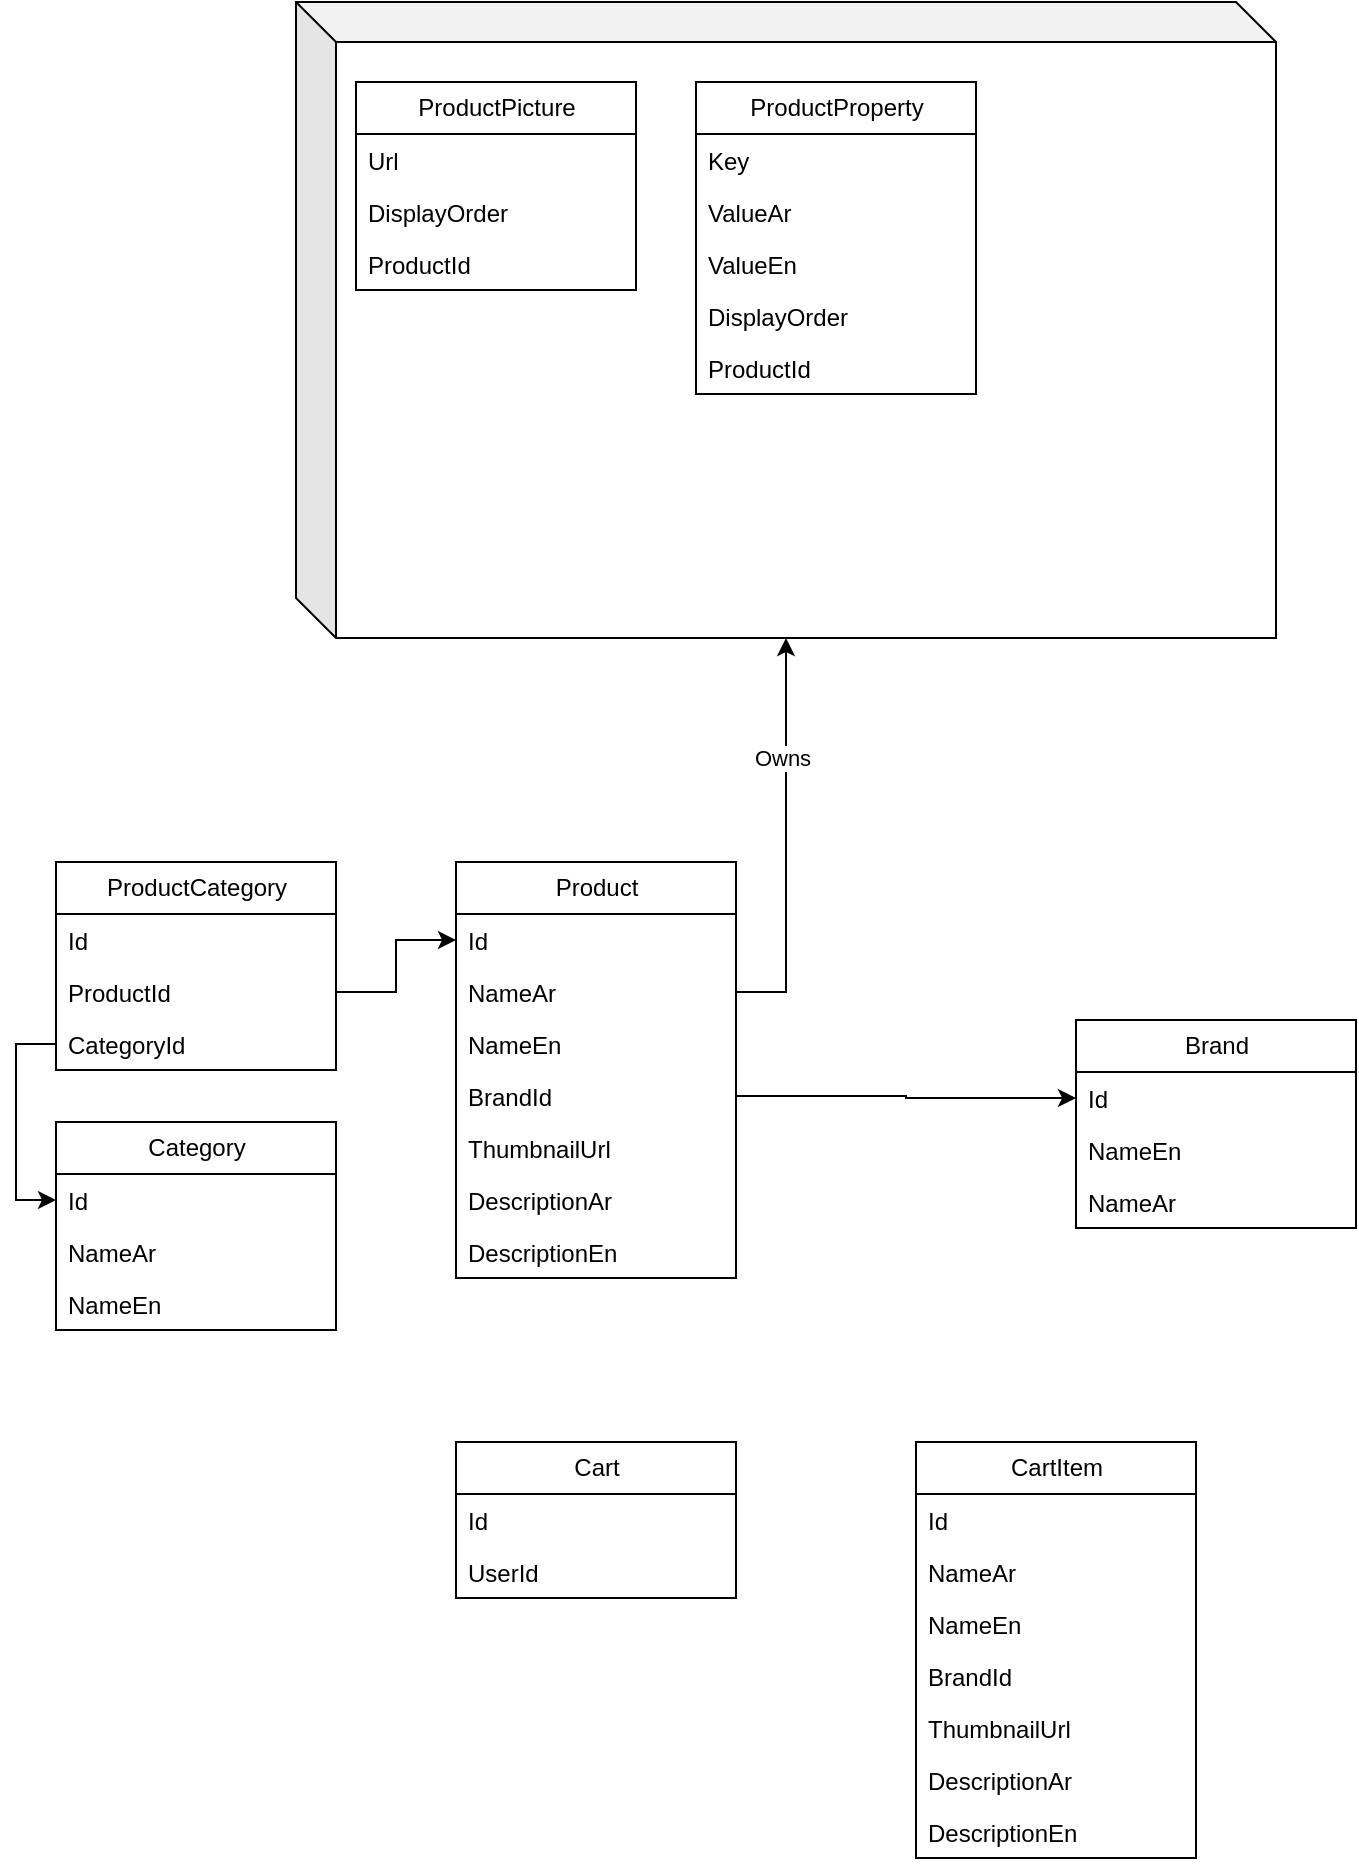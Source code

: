 <mxfile version="24.7.2" type="github">
  <diagram name="Page-1" id="OJgl6kYKMbb6SBd6CsTU">
    <mxGraphModel dx="2670" dy="1915" grid="1" gridSize="10" guides="1" tooltips="1" connect="1" arrows="1" fold="1" page="1" pageScale="1" pageWidth="827" pageHeight="1169" math="0" shadow="0">
      <root>
        <mxCell id="0" />
        <mxCell id="1" parent="0" />
        <mxCell id="BQkmmfGI75aOk0YrLwrf-47" value="" style="shape=cube;whiteSpace=wrap;html=1;boundedLbl=1;backgroundOutline=1;darkOpacity=0.05;darkOpacity2=0.1;" vertex="1" parent="1">
          <mxGeometry x="-630" y="-670" width="490" height="318" as="geometry" />
        </mxCell>
        <mxCell id="BQkmmfGI75aOk0YrLwrf-2" value="Product" style="swimlane;fontStyle=0;childLayout=stackLayout;horizontal=1;startSize=26;fillColor=none;horizontalStack=0;resizeParent=1;resizeParentMax=0;resizeLast=0;collapsible=1;marginBottom=0;html=1;" vertex="1" parent="1">
          <mxGeometry x="-550" y="-240" width="140" height="208" as="geometry" />
        </mxCell>
        <mxCell id="BQkmmfGI75aOk0YrLwrf-3" value="Id" style="text;strokeColor=none;fillColor=none;align=left;verticalAlign=top;spacingLeft=4;spacingRight=4;overflow=hidden;rotatable=0;points=[[0,0.5],[1,0.5]];portConstraint=eastwest;whiteSpace=wrap;html=1;" vertex="1" parent="BQkmmfGI75aOk0YrLwrf-2">
          <mxGeometry y="26" width="140" height="26" as="geometry" />
        </mxCell>
        <mxCell id="BQkmmfGI75aOk0YrLwrf-4" value="NameAr" style="text;strokeColor=none;fillColor=none;align=left;verticalAlign=top;spacingLeft=4;spacingRight=4;overflow=hidden;rotatable=0;points=[[0,0.5],[1,0.5]];portConstraint=eastwest;whiteSpace=wrap;html=1;" vertex="1" parent="BQkmmfGI75aOk0YrLwrf-2">
          <mxGeometry y="52" width="140" height="26" as="geometry" />
        </mxCell>
        <mxCell id="BQkmmfGI75aOk0YrLwrf-5" value="NameEn" style="text;strokeColor=none;fillColor=none;align=left;verticalAlign=top;spacingLeft=4;spacingRight=4;overflow=hidden;rotatable=0;points=[[0,0.5],[1,0.5]];portConstraint=eastwest;whiteSpace=wrap;html=1;" vertex="1" parent="BQkmmfGI75aOk0YrLwrf-2">
          <mxGeometry y="78" width="140" height="26" as="geometry" />
        </mxCell>
        <mxCell id="BQkmmfGI75aOk0YrLwrf-6" value="BrandId" style="text;strokeColor=none;fillColor=none;align=left;verticalAlign=top;spacingLeft=4;spacingRight=4;overflow=hidden;rotatable=0;points=[[0,0.5],[1,0.5]];portConstraint=eastwest;whiteSpace=wrap;html=1;" vertex="1" parent="BQkmmfGI75aOk0YrLwrf-2">
          <mxGeometry y="104" width="140" height="26" as="geometry" />
        </mxCell>
        <mxCell id="BQkmmfGI75aOk0YrLwrf-39" value="ThumbnailUrl" style="text;strokeColor=none;fillColor=none;align=left;verticalAlign=top;spacingLeft=4;spacingRight=4;overflow=hidden;rotatable=0;points=[[0,0.5],[1,0.5]];portConstraint=eastwest;whiteSpace=wrap;html=1;" vertex="1" parent="BQkmmfGI75aOk0YrLwrf-2">
          <mxGeometry y="130" width="140" height="26" as="geometry" />
        </mxCell>
        <mxCell id="BQkmmfGI75aOk0YrLwrf-50" value="DescriptionAr&lt;div&gt;&lt;br&gt;&lt;/div&gt;" style="text;strokeColor=none;fillColor=none;align=left;verticalAlign=top;spacingLeft=4;spacingRight=4;overflow=hidden;rotatable=0;points=[[0,0.5],[1,0.5]];portConstraint=eastwest;whiteSpace=wrap;html=1;" vertex="1" parent="BQkmmfGI75aOk0YrLwrf-2">
          <mxGeometry y="156" width="140" height="26" as="geometry" />
        </mxCell>
        <mxCell id="BQkmmfGI75aOk0YrLwrf-51" value="DescriptionEn&lt;div&gt;&lt;br&gt;&lt;/div&gt;" style="text;strokeColor=none;fillColor=none;align=left;verticalAlign=top;spacingLeft=4;spacingRight=4;overflow=hidden;rotatable=0;points=[[0,0.5],[1,0.5]];portConstraint=eastwest;whiteSpace=wrap;html=1;" vertex="1" parent="BQkmmfGI75aOk0YrLwrf-2">
          <mxGeometry y="182" width="140" height="26" as="geometry" />
        </mxCell>
        <mxCell id="BQkmmfGI75aOk0YrLwrf-9" value="Brand" style="swimlane;fontStyle=0;childLayout=stackLayout;horizontal=1;startSize=26;fillColor=none;horizontalStack=0;resizeParent=1;resizeParentMax=0;resizeLast=0;collapsible=1;marginBottom=0;html=1;" vertex="1" parent="1">
          <mxGeometry x="-240" y="-161" width="140" height="104" as="geometry" />
        </mxCell>
        <mxCell id="BQkmmfGI75aOk0YrLwrf-10" value="Id" style="text;strokeColor=none;fillColor=none;align=left;verticalAlign=top;spacingLeft=4;spacingRight=4;overflow=hidden;rotatable=0;points=[[0,0.5],[1,0.5]];portConstraint=eastwest;whiteSpace=wrap;html=1;" vertex="1" parent="BQkmmfGI75aOk0YrLwrf-9">
          <mxGeometry y="26" width="140" height="26" as="geometry" />
        </mxCell>
        <mxCell id="BQkmmfGI75aOk0YrLwrf-12" value="NameEn" style="text;strokeColor=none;fillColor=none;align=left;verticalAlign=top;spacingLeft=4;spacingRight=4;overflow=hidden;rotatable=0;points=[[0,0.5],[1,0.5]];portConstraint=eastwest;whiteSpace=wrap;html=1;" vertex="1" parent="BQkmmfGI75aOk0YrLwrf-9">
          <mxGeometry y="52" width="140" height="26" as="geometry" />
        </mxCell>
        <mxCell id="BQkmmfGI75aOk0YrLwrf-11" value="NameAr" style="text;strokeColor=none;fillColor=none;align=left;verticalAlign=top;spacingLeft=4;spacingRight=4;overflow=hidden;rotatable=0;points=[[0,0.5],[1,0.5]];portConstraint=eastwest;whiteSpace=wrap;html=1;" vertex="1" parent="BQkmmfGI75aOk0YrLwrf-9">
          <mxGeometry y="78" width="140" height="26" as="geometry" />
        </mxCell>
        <mxCell id="BQkmmfGI75aOk0YrLwrf-14" value="Category" style="swimlane;fontStyle=0;childLayout=stackLayout;horizontal=1;startSize=26;fillColor=none;horizontalStack=0;resizeParent=1;resizeParentMax=0;resizeLast=0;collapsible=1;marginBottom=0;html=1;" vertex="1" parent="1">
          <mxGeometry x="-750" y="-110" width="140" height="104" as="geometry" />
        </mxCell>
        <mxCell id="BQkmmfGI75aOk0YrLwrf-15" value="Id" style="text;strokeColor=none;fillColor=none;align=left;verticalAlign=top;spacingLeft=4;spacingRight=4;overflow=hidden;rotatable=0;points=[[0,0.5],[1,0.5]];portConstraint=eastwest;whiteSpace=wrap;html=1;" vertex="1" parent="BQkmmfGI75aOk0YrLwrf-14">
          <mxGeometry y="26" width="140" height="26" as="geometry" />
        </mxCell>
        <mxCell id="BQkmmfGI75aOk0YrLwrf-16" value="NameAr" style="text;strokeColor=none;fillColor=none;align=left;verticalAlign=top;spacingLeft=4;spacingRight=4;overflow=hidden;rotatable=0;points=[[0,0.5],[1,0.5]];portConstraint=eastwest;whiteSpace=wrap;html=1;" vertex="1" parent="BQkmmfGI75aOk0YrLwrf-14">
          <mxGeometry y="52" width="140" height="26" as="geometry" />
        </mxCell>
        <mxCell id="BQkmmfGI75aOk0YrLwrf-17" value="NameEn" style="text;strokeColor=none;fillColor=none;align=left;verticalAlign=top;spacingLeft=4;spacingRight=4;overflow=hidden;rotatable=0;points=[[0,0.5],[1,0.5]];portConstraint=eastwest;whiteSpace=wrap;html=1;" vertex="1" parent="BQkmmfGI75aOk0YrLwrf-14">
          <mxGeometry y="78" width="140" height="26" as="geometry" />
        </mxCell>
        <mxCell id="BQkmmfGI75aOk0YrLwrf-18" value="ProductCategory" style="swimlane;fontStyle=0;childLayout=stackLayout;horizontal=1;startSize=26;fillColor=none;horizontalStack=0;resizeParent=1;resizeParentMax=0;resizeLast=0;collapsible=1;marginBottom=0;html=1;" vertex="1" parent="1">
          <mxGeometry x="-750" y="-240" width="140" height="104" as="geometry" />
        </mxCell>
        <mxCell id="BQkmmfGI75aOk0YrLwrf-19" value="Id" style="text;strokeColor=none;fillColor=none;align=left;verticalAlign=top;spacingLeft=4;spacingRight=4;overflow=hidden;rotatable=0;points=[[0,0.5],[1,0.5]];portConstraint=eastwest;whiteSpace=wrap;html=1;" vertex="1" parent="BQkmmfGI75aOk0YrLwrf-18">
          <mxGeometry y="26" width="140" height="26" as="geometry" />
        </mxCell>
        <mxCell id="BQkmmfGI75aOk0YrLwrf-20" value="ProductId" style="text;strokeColor=none;fillColor=none;align=left;verticalAlign=top;spacingLeft=4;spacingRight=4;overflow=hidden;rotatable=0;points=[[0,0.5],[1,0.5]];portConstraint=eastwest;whiteSpace=wrap;html=1;" vertex="1" parent="BQkmmfGI75aOk0YrLwrf-18">
          <mxGeometry y="52" width="140" height="26" as="geometry" />
        </mxCell>
        <mxCell id="BQkmmfGI75aOk0YrLwrf-21" value="CategoryId" style="text;strokeColor=none;fillColor=none;align=left;verticalAlign=top;spacingLeft=4;spacingRight=4;overflow=hidden;rotatable=0;points=[[0,0.5],[1,0.5]];portConstraint=eastwest;whiteSpace=wrap;html=1;" vertex="1" parent="BQkmmfGI75aOk0YrLwrf-18">
          <mxGeometry y="78" width="140" height="26" as="geometry" />
        </mxCell>
        <mxCell id="BQkmmfGI75aOk0YrLwrf-23" style="edgeStyle=orthogonalEdgeStyle;rounded=0;orthogonalLoop=1;jettySize=auto;html=1;entryX=0;entryY=0.5;entryDx=0;entryDy=0;" edge="1" parent="1" source="BQkmmfGI75aOk0YrLwrf-21" target="BQkmmfGI75aOk0YrLwrf-15">
          <mxGeometry relative="1" as="geometry" />
        </mxCell>
        <mxCell id="BQkmmfGI75aOk0YrLwrf-29" value="ProductProperty" style="swimlane;fontStyle=0;childLayout=stackLayout;horizontal=1;startSize=26;fillColor=none;horizontalStack=0;resizeParent=1;resizeParentMax=0;resizeLast=0;collapsible=1;marginBottom=0;html=1;" vertex="1" parent="1">
          <mxGeometry x="-430" y="-630" width="140" height="156" as="geometry" />
        </mxCell>
        <mxCell id="BQkmmfGI75aOk0YrLwrf-31" value="Key" style="text;strokeColor=none;fillColor=none;align=left;verticalAlign=top;spacingLeft=4;spacingRight=4;overflow=hidden;rotatable=0;points=[[0,0.5],[1,0.5]];portConstraint=eastwest;whiteSpace=wrap;html=1;" vertex="1" parent="BQkmmfGI75aOk0YrLwrf-29">
          <mxGeometry y="26" width="140" height="26" as="geometry" />
        </mxCell>
        <mxCell id="BQkmmfGI75aOk0YrLwrf-32" value="ValueAr" style="text;strokeColor=none;fillColor=none;align=left;verticalAlign=top;spacingLeft=4;spacingRight=4;overflow=hidden;rotatable=0;points=[[0,0.5],[1,0.5]];portConstraint=eastwest;whiteSpace=wrap;html=1;" vertex="1" parent="BQkmmfGI75aOk0YrLwrf-29">
          <mxGeometry y="52" width="140" height="26" as="geometry" />
        </mxCell>
        <mxCell id="BQkmmfGI75aOk0YrLwrf-33" value="ValueEn" style="text;strokeColor=none;fillColor=none;align=left;verticalAlign=top;spacingLeft=4;spacingRight=4;overflow=hidden;rotatable=0;points=[[0,0.5],[1,0.5]];portConstraint=eastwest;whiteSpace=wrap;html=1;" vertex="1" parent="BQkmmfGI75aOk0YrLwrf-29">
          <mxGeometry y="78" width="140" height="26" as="geometry" />
        </mxCell>
        <mxCell id="BQkmmfGI75aOk0YrLwrf-35" value="DisplayOrder" style="text;strokeColor=none;fillColor=none;align=left;verticalAlign=top;spacingLeft=4;spacingRight=4;overflow=hidden;rotatable=0;points=[[0,0.5],[1,0.5]];portConstraint=eastwest;whiteSpace=wrap;html=1;" vertex="1" parent="BQkmmfGI75aOk0YrLwrf-29">
          <mxGeometry y="104" width="140" height="26" as="geometry" />
        </mxCell>
        <mxCell id="BQkmmfGI75aOk0YrLwrf-37" value="ProductId" style="text;strokeColor=none;fillColor=none;align=left;verticalAlign=top;spacingLeft=4;spacingRight=4;overflow=hidden;rotatable=0;points=[[0,0.5],[1,0.5]];portConstraint=eastwest;whiteSpace=wrap;html=1;" vertex="1" parent="BQkmmfGI75aOk0YrLwrf-29">
          <mxGeometry y="130" width="140" height="26" as="geometry" />
        </mxCell>
        <mxCell id="BQkmmfGI75aOk0YrLwrf-36" style="edgeStyle=orthogonalEdgeStyle;rounded=0;orthogonalLoop=1;jettySize=auto;html=1;entryX=0;entryY=0.5;entryDx=0;entryDy=0;" edge="1" parent="1" source="BQkmmfGI75aOk0YrLwrf-6" target="BQkmmfGI75aOk0YrLwrf-10">
          <mxGeometry relative="1" as="geometry" />
        </mxCell>
        <mxCell id="BQkmmfGI75aOk0YrLwrf-40" value="ProductPicture" style="swimlane;fontStyle=0;childLayout=stackLayout;horizontal=1;startSize=26;fillColor=none;horizontalStack=0;resizeParent=1;resizeParentMax=0;resizeLast=0;collapsible=1;marginBottom=0;html=1;" vertex="1" parent="1">
          <mxGeometry x="-600" y="-630" width="140" height="104" as="geometry" />
        </mxCell>
        <mxCell id="BQkmmfGI75aOk0YrLwrf-41" value="Url" style="text;strokeColor=none;fillColor=none;align=left;verticalAlign=top;spacingLeft=4;spacingRight=4;overflow=hidden;rotatable=0;points=[[0,0.5],[1,0.5]];portConstraint=eastwest;whiteSpace=wrap;html=1;" vertex="1" parent="BQkmmfGI75aOk0YrLwrf-40">
          <mxGeometry y="26" width="140" height="26" as="geometry" />
        </mxCell>
        <mxCell id="BQkmmfGI75aOk0YrLwrf-44" value="DisplayOrder" style="text;strokeColor=none;fillColor=none;align=left;verticalAlign=top;spacingLeft=4;spacingRight=4;overflow=hidden;rotatable=0;points=[[0,0.5],[1,0.5]];portConstraint=eastwest;whiteSpace=wrap;html=1;" vertex="1" parent="BQkmmfGI75aOk0YrLwrf-40">
          <mxGeometry y="52" width="140" height="26" as="geometry" />
        </mxCell>
        <mxCell id="BQkmmfGI75aOk0YrLwrf-45" value="ProductId" style="text;strokeColor=none;fillColor=none;align=left;verticalAlign=top;spacingLeft=4;spacingRight=4;overflow=hidden;rotatable=0;points=[[0,0.5],[1,0.5]];portConstraint=eastwest;whiteSpace=wrap;html=1;" vertex="1" parent="BQkmmfGI75aOk0YrLwrf-40">
          <mxGeometry y="78" width="140" height="26" as="geometry" />
        </mxCell>
        <mxCell id="BQkmmfGI75aOk0YrLwrf-48" style="edgeStyle=orthogonalEdgeStyle;rounded=0;orthogonalLoop=1;jettySize=auto;html=1;" edge="1" parent="1" source="BQkmmfGI75aOk0YrLwrf-4" target="BQkmmfGI75aOk0YrLwrf-47">
          <mxGeometry relative="1" as="geometry" />
        </mxCell>
        <mxCell id="BQkmmfGI75aOk0YrLwrf-49" value="Owns" style="edgeLabel;html=1;align=center;verticalAlign=middle;resizable=0;points=[];" vertex="1" connectable="0" parent="BQkmmfGI75aOk0YrLwrf-48">
          <mxGeometry x="0.413" y="2" relative="1" as="geometry">
            <mxPoint as="offset" />
          </mxGeometry>
        </mxCell>
        <mxCell id="BQkmmfGI75aOk0YrLwrf-53" style="edgeStyle=orthogonalEdgeStyle;rounded=0;orthogonalLoop=1;jettySize=auto;html=1;entryX=0;entryY=0.5;entryDx=0;entryDy=0;" edge="1" parent="1" source="BQkmmfGI75aOk0YrLwrf-20" target="BQkmmfGI75aOk0YrLwrf-3">
          <mxGeometry relative="1" as="geometry" />
        </mxCell>
        <mxCell id="BQkmmfGI75aOk0YrLwrf-54" value="Cart" style="swimlane;fontStyle=0;childLayout=stackLayout;horizontal=1;startSize=26;fillColor=none;horizontalStack=0;resizeParent=1;resizeParentMax=0;resizeLast=0;collapsible=1;marginBottom=0;html=1;" vertex="1" parent="1">
          <mxGeometry x="-550" y="50" width="140" height="78" as="geometry" />
        </mxCell>
        <mxCell id="BQkmmfGI75aOk0YrLwrf-55" value="Id" style="text;strokeColor=none;fillColor=none;align=left;verticalAlign=top;spacingLeft=4;spacingRight=4;overflow=hidden;rotatable=0;points=[[0,0.5],[1,0.5]];portConstraint=eastwest;whiteSpace=wrap;html=1;" vertex="1" parent="BQkmmfGI75aOk0YrLwrf-54">
          <mxGeometry y="26" width="140" height="26" as="geometry" />
        </mxCell>
        <mxCell id="BQkmmfGI75aOk0YrLwrf-61" value="&lt;div&gt;UserId&lt;/div&gt;" style="text;strokeColor=none;fillColor=none;align=left;verticalAlign=top;spacingLeft=4;spacingRight=4;overflow=hidden;rotatable=0;points=[[0,0.5],[1,0.5]];portConstraint=eastwest;whiteSpace=wrap;html=1;" vertex="1" parent="BQkmmfGI75aOk0YrLwrf-54">
          <mxGeometry y="52" width="140" height="26" as="geometry" />
        </mxCell>
        <mxCell id="BQkmmfGI75aOk0YrLwrf-70" value="CartItem" style="swimlane;fontStyle=0;childLayout=stackLayout;horizontal=1;startSize=26;fillColor=none;horizontalStack=0;resizeParent=1;resizeParentMax=0;resizeLast=0;collapsible=1;marginBottom=0;html=1;" vertex="1" parent="1">
          <mxGeometry x="-320" y="50" width="140" height="208" as="geometry" />
        </mxCell>
        <mxCell id="BQkmmfGI75aOk0YrLwrf-71" value="Id" style="text;strokeColor=none;fillColor=none;align=left;verticalAlign=top;spacingLeft=4;spacingRight=4;overflow=hidden;rotatable=0;points=[[0,0.5],[1,0.5]];portConstraint=eastwest;whiteSpace=wrap;html=1;" vertex="1" parent="BQkmmfGI75aOk0YrLwrf-70">
          <mxGeometry y="26" width="140" height="26" as="geometry" />
        </mxCell>
        <mxCell id="BQkmmfGI75aOk0YrLwrf-72" value="NameAr" style="text;strokeColor=none;fillColor=none;align=left;verticalAlign=top;spacingLeft=4;spacingRight=4;overflow=hidden;rotatable=0;points=[[0,0.5],[1,0.5]];portConstraint=eastwest;whiteSpace=wrap;html=1;" vertex="1" parent="BQkmmfGI75aOk0YrLwrf-70">
          <mxGeometry y="52" width="140" height="26" as="geometry" />
        </mxCell>
        <mxCell id="BQkmmfGI75aOk0YrLwrf-73" value="NameEn" style="text;strokeColor=none;fillColor=none;align=left;verticalAlign=top;spacingLeft=4;spacingRight=4;overflow=hidden;rotatable=0;points=[[0,0.5],[1,0.5]];portConstraint=eastwest;whiteSpace=wrap;html=1;" vertex="1" parent="BQkmmfGI75aOk0YrLwrf-70">
          <mxGeometry y="78" width="140" height="26" as="geometry" />
        </mxCell>
        <mxCell id="BQkmmfGI75aOk0YrLwrf-74" value="BrandId" style="text;strokeColor=none;fillColor=none;align=left;verticalAlign=top;spacingLeft=4;spacingRight=4;overflow=hidden;rotatable=0;points=[[0,0.5],[1,0.5]];portConstraint=eastwest;whiteSpace=wrap;html=1;" vertex="1" parent="BQkmmfGI75aOk0YrLwrf-70">
          <mxGeometry y="104" width="140" height="26" as="geometry" />
        </mxCell>
        <mxCell id="BQkmmfGI75aOk0YrLwrf-75" value="ThumbnailUrl" style="text;strokeColor=none;fillColor=none;align=left;verticalAlign=top;spacingLeft=4;spacingRight=4;overflow=hidden;rotatable=0;points=[[0,0.5],[1,0.5]];portConstraint=eastwest;whiteSpace=wrap;html=1;" vertex="1" parent="BQkmmfGI75aOk0YrLwrf-70">
          <mxGeometry y="130" width="140" height="26" as="geometry" />
        </mxCell>
        <mxCell id="BQkmmfGI75aOk0YrLwrf-76" value="DescriptionAr&lt;div&gt;&lt;br&gt;&lt;/div&gt;" style="text;strokeColor=none;fillColor=none;align=left;verticalAlign=top;spacingLeft=4;spacingRight=4;overflow=hidden;rotatable=0;points=[[0,0.5],[1,0.5]];portConstraint=eastwest;whiteSpace=wrap;html=1;" vertex="1" parent="BQkmmfGI75aOk0YrLwrf-70">
          <mxGeometry y="156" width="140" height="26" as="geometry" />
        </mxCell>
        <mxCell id="BQkmmfGI75aOk0YrLwrf-77" value="DescriptionEn&lt;div&gt;&lt;br&gt;&lt;/div&gt;" style="text;strokeColor=none;fillColor=none;align=left;verticalAlign=top;spacingLeft=4;spacingRight=4;overflow=hidden;rotatable=0;points=[[0,0.5],[1,0.5]];portConstraint=eastwest;whiteSpace=wrap;html=1;" vertex="1" parent="BQkmmfGI75aOk0YrLwrf-70">
          <mxGeometry y="182" width="140" height="26" as="geometry" />
        </mxCell>
      </root>
    </mxGraphModel>
  </diagram>
</mxfile>

